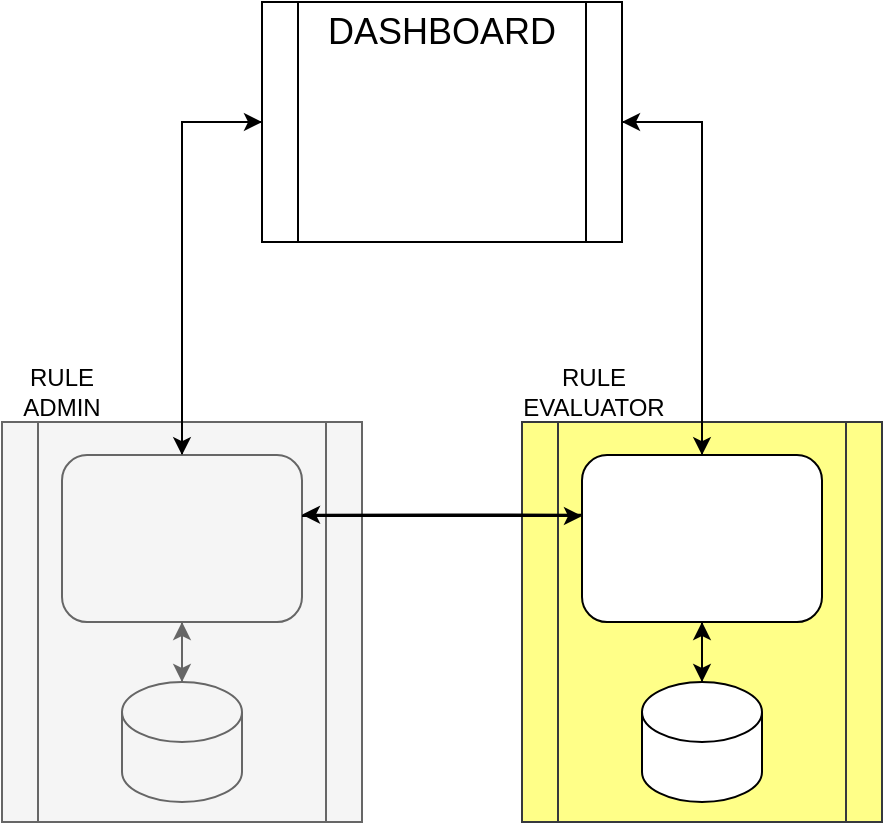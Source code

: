 <mxfile version="24.8.1">
  <diagram name="Página-1" id="wcN-IBux6su2oxaf2082">
    <mxGraphModel dx="658" dy="446" grid="1" gridSize="10" guides="1" tooltips="1" connect="1" arrows="1" fold="1" page="1" pageScale="1" pageWidth="850" pageHeight="1100" math="0" shadow="0">
      <root>
        <mxCell id="0" />
        <mxCell id="1" parent="0" />
        <mxCell id="77nWy2wYxLmt1-YV3-pw-13" value="" style="shape=process;whiteSpace=wrap;html=1;backgroundOutline=1;fillColor=#ffff88;strokeColor=#36393d;" vertex="1" parent="1">
          <mxGeometry x="530" y="210" width="180" height="200" as="geometry" />
        </mxCell>
        <mxCell id="77nWy2wYxLmt1-YV3-pw-14" style="edgeStyle=orthogonalEdgeStyle;rounded=0;orthogonalLoop=1;jettySize=auto;html=1;" edge="1" parent="1" source="77nWy2wYxLmt1-YV3-pw-1" target="77nWy2wYxLmt1-YV3-pw-4">
          <mxGeometry relative="1" as="geometry" />
        </mxCell>
        <mxCell id="77nWy2wYxLmt1-YV3-pw-36" style="edgeStyle=orthogonalEdgeStyle;rounded=0;orthogonalLoop=1;jettySize=auto;html=1;entryX=1;entryY=0.5;entryDx=0;entryDy=0;" edge="1" parent="1" source="77nWy2wYxLmt1-YV3-pw-1" target="77nWy2wYxLmt1-YV3-pw-8">
          <mxGeometry relative="1" as="geometry" />
        </mxCell>
        <mxCell id="77nWy2wYxLmt1-YV3-pw-1" value="" style="rounded=1;whiteSpace=wrap;html=1;" vertex="1" parent="1">
          <mxGeometry x="560" y="226.56" width="120" height="83.44" as="geometry" />
        </mxCell>
        <mxCell id="77nWy2wYxLmt1-YV3-pw-15" style="edgeStyle=orthogonalEdgeStyle;rounded=0;orthogonalLoop=1;jettySize=auto;html=1;" edge="1" parent="1" source="77nWy2wYxLmt1-YV3-pw-4" target="77nWy2wYxLmt1-YV3-pw-1">
          <mxGeometry relative="1" as="geometry" />
        </mxCell>
        <mxCell id="77nWy2wYxLmt1-YV3-pw-4" value="" style="shape=cylinder3;whiteSpace=wrap;html=1;boundedLbl=1;backgroundOutline=1;size=15;" vertex="1" parent="1">
          <mxGeometry x="590" y="340" width="60" height="60" as="geometry" />
        </mxCell>
        <mxCell id="77nWy2wYxLmt1-YV3-pw-5" value="" style="shape=image;verticalLabelPosition=bottom;labelBackgroundColor=default;verticalAlign=top;aspect=fixed;imageAspect=0;image=https://w7.pngwing.com/pngs/441/460/png-transparent-postgresql-plain-wordmark-logo-icon-thumbnail.png;" vertex="1" parent="1">
          <mxGeometry x="597.5" y="350" width="45" height="45" as="geometry" />
        </mxCell>
        <mxCell id="77nWy2wYxLmt1-YV3-pw-35" style="edgeStyle=orthogonalEdgeStyle;rounded=0;orthogonalLoop=1;jettySize=auto;html=1;entryX=0.5;entryY=0;entryDx=0;entryDy=0;" edge="1" parent="1" source="77nWy2wYxLmt1-YV3-pw-8" target="77nWy2wYxLmt1-YV3-pw-1">
          <mxGeometry relative="1" as="geometry">
            <Array as="points">
              <mxPoint x="620" y="60" />
            </Array>
          </mxGeometry>
        </mxCell>
        <mxCell id="77nWy2wYxLmt1-YV3-pw-8" value="" style="shape=process;whiteSpace=wrap;html=1;backgroundOutline=1;" vertex="1" parent="1">
          <mxGeometry x="400" width="180" height="120" as="geometry" />
        </mxCell>
        <mxCell id="77nWy2wYxLmt1-YV3-pw-9" value="&lt;font style=&quot;font-size: 18px;&quot;&gt;DASHBOARD&lt;/font&gt;" style="text;html=1;align=center;verticalAlign=middle;whiteSpace=wrap;rounded=0;" vertex="1" parent="1">
          <mxGeometry x="440" width="100" height="30" as="geometry" />
        </mxCell>
        <mxCell id="77nWy2wYxLmt1-YV3-pw-10" value="" style="shape=image;verticalLabelPosition=bottom;labelBackgroundColor=default;verticalAlign=top;aspect=fixed;imageAspect=0;image=https://cdn.icon-icons.com/icons2/2699/PNG/512/reactjs_logo_icon_170805.png;" vertex="1" parent="1">
          <mxGeometry x="425" y="25" width="90" height="45" as="geometry" />
        </mxCell>
        <mxCell id="77nWy2wYxLmt1-YV3-pw-11" value="" style="shape=image;verticalLabelPosition=bottom;labelBackgroundColor=default;verticalAlign=top;aspect=fixed;imageAspect=0;image=https://raw.githubusercontent.com/reduxjs/redux/master/logo/logo-title-dark.png;" vertex="1" parent="1">
          <mxGeometry x="415" y="70" width="121.21" height="50" as="geometry" />
        </mxCell>
        <mxCell id="77nWy2wYxLmt1-YV3-pw-22" value="" style="shape=process;whiteSpace=wrap;html=1;backgroundOutline=1;fillColor=#f5f5f5;strokeColor=#666666;fontColor=#333333;" vertex="1" parent="1">
          <mxGeometry x="270" y="210" width="180" height="200" as="geometry" />
        </mxCell>
        <mxCell id="77nWy2wYxLmt1-YV3-pw-23" style="edgeStyle=orthogonalEdgeStyle;rounded=0;orthogonalLoop=1;jettySize=auto;html=1;fillColor=#f5f5f5;strokeColor=#666666;" edge="1" parent="1" source="77nWy2wYxLmt1-YV3-pw-24" target="77nWy2wYxLmt1-YV3-pw-26">
          <mxGeometry relative="1" as="geometry" />
        </mxCell>
        <mxCell id="77nWy2wYxLmt1-YV3-pw-33" style="edgeStyle=orthogonalEdgeStyle;rounded=0;orthogonalLoop=1;jettySize=auto;html=1;entryX=0;entryY=0.5;entryDx=0;entryDy=0;" edge="1" parent="1" source="77nWy2wYxLmt1-YV3-pw-24" target="77nWy2wYxLmt1-YV3-pw-8">
          <mxGeometry relative="1" as="geometry" />
        </mxCell>
        <mxCell id="77nWy2wYxLmt1-YV3-pw-24" value="" style="rounded=1;whiteSpace=wrap;html=1;fillColor=#f5f5f5;fontColor=#333333;strokeColor=#666666;" vertex="1" parent="1">
          <mxGeometry x="300" y="226.56" width="120" height="83.44" as="geometry" />
        </mxCell>
        <mxCell id="77nWy2wYxLmt1-YV3-pw-25" style="edgeStyle=orthogonalEdgeStyle;rounded=0;orthogonalLoop=1;jettySize=auto;html=1;fillColor=#f5f5f5;strokeColor=#666666;" edge="1" parent="1" source="77nWy2wYxLmt1-YV3-pw-26" target="77nWy2wYxLmt1-YV3-pw-24">
          <mxGeometry relative="1" as="geometry" />
        </mxCell>
        <mxCell id="77nWy2wYxLmt1-YV3-pw-26" value="" style="shape=cylinder3;whiteSpace=wrap;html=1;boundedLbl=1;backgroundOutline=1;size=15;fillColor=#f5f5f5;fontColor=#333333;strokeColor=#666666;" vertex="1" parent="1">
          <mxGeometry x="330" y="340" width="60" height="60" as="geometry" />
        </mxCell>
        <mxCell id="77nWy2wYxLmt1-YV3-pw-27" value="" style="shape=image;verticalLabelPosition=bottom;labelBackgroundColor=default;verticalAlign=top;aspect=fixed;imageAspect=0;image=https://w7.pngwing.com/pngs/441/460/png-transparent-postgresql-plain-wordmark-logo-icon-thumbnail.png;fillColor=#f5f5f5;fontColor=#333333;strokeColor=#666666;" vertex="1" parent="1">
          <mxGeometry x="337.5" y="350" width="45" height="45" as="geometry" />
        </mxCell>
        <mxCell id="77nWy2wYxLmt1-YV3-pw-32" style="edgeStyle=orthogonalEdgeStyle;rounded=0;orthogonalLoop=1;jettySize=auto;html=1;" edge="1" parent="1" source="77nWy2wYxLmt1-YV3-pw-8" target="77nWy2wYxLmt1-YV3-pw-24">
          <mxGeometry relative="1" as="geometry">
            <Array as="points">
              <mxPoint x="360" y="60" />
            </Array>
          </mxGeometry>
        </mxCell>
        <mxCell id="77nWy2wYxLmt1-YV3-pw-28" style="edgeStyle=orthogonalEdgeStyle;rounded=0;orthogonalLoop=1;jettySize=auto;html=1;" edge="1" parent="1" source="77nWy2wYxLmt1-YV3-pw-24" target="77nWy2wYxLmt1-YV3-pw-1">
          <mxGeometry relative="1" as="geometry">
            <Array as="points">
              <mxPoint x="430" y="257" />
              <mxPoint x="430" y="257" />
            </Array>
          </mxGeometry>
        </mxCell>
        <mxCell id="77nWy2wYxLmt1-YV3-pw-37" value="" style="shape=image;verticalLabelPosition=bottom;labelBackgroundColor=default;verticalAlign=top;aspect=fixed;imageAspect=0;image=https://keyholesoftware.com/wp-content/uploads/Spring-Boot.png;" vertex="1" parent="1">
          <mxGeometry x="360" y="240.85" width="55" height="31.42" as="geometry" />
        </mxCell>
        <mxCell id="77nWy2wYxLmt1-YV3-pw-38" value="" style="shape=image;verticalLabelPosition=bottom;labelBackgroundColor=default;verticalAlign=top;aspect=fixed;imageAspect=0;image=https://keyholesoftware.com/wp-content/uploads/Spring-Boot.png;" vertex="1" parent="1">
          <mxGeometry x="570" y="240.85" width="55" height="31.42" as="geometry" />
        </mxCell>
        <mxCell id="77nWy2wYxLmt1-YV3-pw-39" value="" style="shape=image;verticalLabelPosition=bottom;labelBackgroundColor=default;verticalAlign=top;aspect=fixed;imageAspect=0;image=https://codersfree.nyc3.cdn.digitaloceanspaces.com/posts/operadores-relacionales-en-java.jpg;" vertex="1" parent="1">
          <mxGeometry x="310" y="240.85" width="50" height="27.84" as="geometry" />
        </mxCell>
        <mxCell id="77nWy2wYxLmt1-YV3-pw-41" value="" style="shape=image;verticalLabelPosition=bottom;labelBackgroundColor=default;verticalAlign=top;aspect=fixed;imageAspect=0;image=https://blog.sosafeapp.com/content/images/2020/04/blog---mi-primera-app-en-Kotlin.png;" vertex="1" parent="1">
          <mxGeometry x="629.85" y="240.56" width="45.3" height="31.71" as="geometry" />
        </mxCell>
        <mxCell id="77nWy2wYxLmt1-YV3-pw-43" value="" style="shape=image;verticalLabelPosition=bottom;labelBackgroundColor=default;verticalAlign=top;aspect=fixed;imageAspect=0;image=https://d1.awsstatic.com/acs/characters/Logos/Docker-Logo_Horizontel_279x131.b8a5c41e56b77706656d61080f6a0217a3ba356d.png;" vertex="1" parent="1">
          <mxGeometry x="330" y="272.27" width="60" height="28.17" as="geometry" />
        </mxCell>
        <mxCell id="77nWy2wYxLmt1-YV3-pw-44" value="" style="shape=image;verticalLabelPosition=bottom;labelBackgroundColor=default;verticalAlign=top;aspect=fixed;imageAspect=0;image=https://d1.awsstatic.com/acs/characters/Logos/Docker-Logo_Horizontel_279x131.b8a5c41e56b77706656d61080f6a0217a3ba356d.png;" vertex="1" parent="1">
          <mxGeometry x="590" y="272.27" width="60" height="28.17" as="geometry" />
        </mxCell>
        <mxCell id="77nWy2wYxLmt1-YV3-pw-45" value="" style="shape=image;verticalLabelPosition=bottom;labelBackgroundColor=default;verticalAlign=top;aspect=fixed;imageAspect=0;image=https://d1.awsstatic.com/acs/characters/Logos/Docker-Logo_Horizontel_279x131.b8a5c41e56b77706656d61080f6a0217a3ba356d.png;" vertex="1" parent="1">
          <mxGeometry x="500" y="45.92" width="72.59" height="34.08" as="geometry" />
        </mxCell>
        <mxCell id="77nWy2wYxLmt1-YV3-pw-46" value="RULE ADMIN" style="text;html=1;align=center;verticalAlign=middle;whiteSpace=wrap;rounded=0;" vertex="1" parent="1">
          <mxGeometry x="270" y="180" width="60" height="30" as="geometry" />
        </mxCell>
        <mxCell id="77nWy2wYxLmt1-YV3-pw-47" value="RULE EVALUATOR" style="text;html=1;align=center;verticalAlign=middle;whiteSpace=wrap;rounded=0;" vertex="1" parent="1">
          <mxGeometry x="536.21" y="180" width="60" height="30" as="geometry" />
        </mxCell>
        <mxCell id="77nWy2wYxLmt1-YV3-pw-29" style="edgeStyle=orthogonalEdgeStyle;rounded=0;orthogonalLoop=1;jettySize=auto;html=1;" edge="1" parent="1">
          <mxGeometry relative="1" as="geometry">
            <mxPoint x="560" y="256.32" as="sourcePoint" />
            <mxPoint x="420" y="256.32" as="targetPoint" />
            <Array as="points">
              <mxPoint x="490" y="256.32" />
              <mxPoint x="490" y="256.32" />
            </Array>
          </mxGeometry>
        </mxCell>
      </root>
    </mxGraphModel>
  </diagram>
</mxfile>
